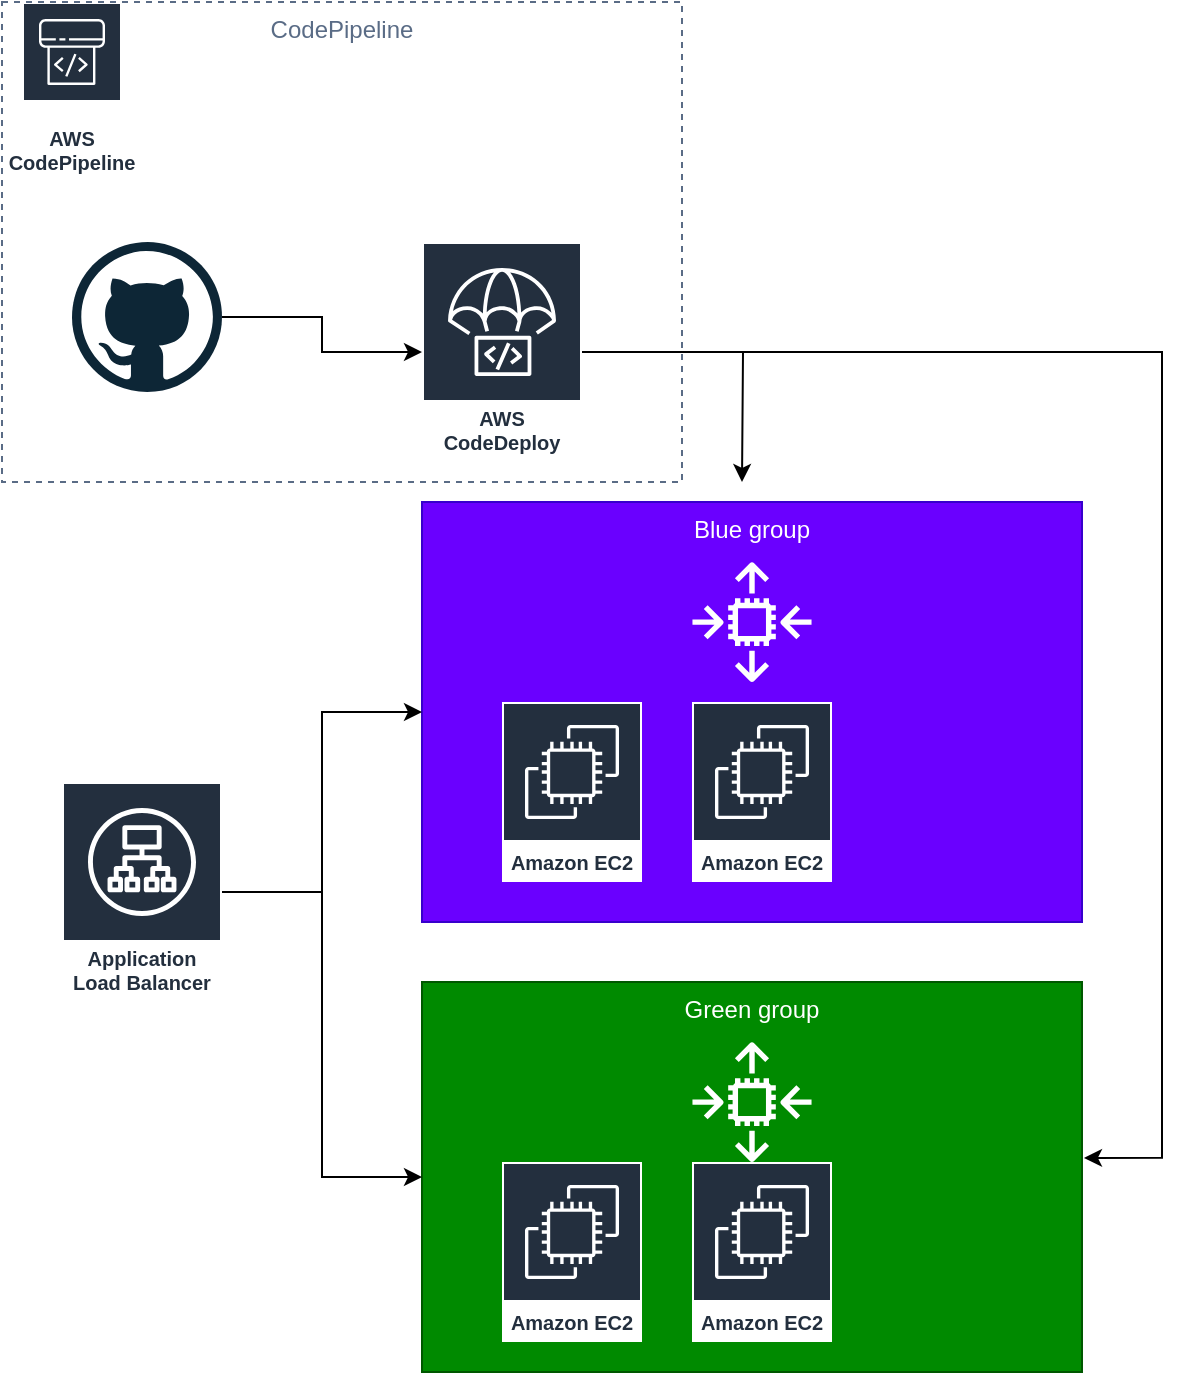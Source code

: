 <mxfile version="14.6.13" type="device"><diagram id="tTARdLvluqeV9OQslBLl" name="Page-1"><mxGraphModel dx="1106" dy="852" grid="1" gridSize="10" guides="1" tooltips="1" connect="1" arrows="1" fold="1" page="1" pageScale="1" pageWidth="1200" pageHeight="1600" math="0" shadow="0"><root><mxCell id="0"/><mxCell id="1" parent="0"/><mxCell id="cveSjQeEHm01TvSj7TpU-20" style="edgeStyle=orthogonalEdgeStyle;rounded=0;orthogonalLoop=1;jettySize=auto;html=1;" edge="1" parent="1" source="cveSjQeEHm01TvSj7TpU-1" target="cveSjQeEHm01TvSj7TpU-2"><mxGeometry relative="1" as="geometry"/></mxCell><mxCell id="cveSjQeEHm01TvSj7TpU-1" value="" style="dashed=0;outlineConnect=0;html=1;align=center;labelPosition=center;verticalLabelPosition=bottom;verticalAlign=top;shape=mxgraph.weblogos.github" vertex="1" parent="1"><mxGeometry x="275" y="360" width="75" height="75" as="geometry"/></mxCell><mxCell id="cveSjQeEHm01TvSj7TpU-17" style="edgeStyle=orthogonalEdgeStyle;rounded=0;orthogonalLoop=1;jettySize=auto;html=1;" edge="1" parent="1" source="cveSjQeEHm01TvSj7TpU-2"><mxGeometry relative="1" as="geometry"><mxPoint x="610" y="480" as="targetPoint"/></mxGeometry></mxCell><mxCell id="cveSjQeEHm01TvSj7TpU-18" style="edgeStyle=orthogonalEdgeStyle;rounded=0;orthogonalLoop=1;jettySize=auto;html=1;entryX=1.003;entryY=0.451;entryDx=0;entryDy=0;entryPerimeter=0;" edge="1" parent="1" source="cveSjQeEHm01TvSj7TpU-2" target="cveSjQeEHm01TvSj7TpU-4"><mxGeometry relative="1" as="geometry"><Array as="points"><mxPoint x="820" y="415"/><mxPoint x="820" y="818"/></Array></mxGeometry></mxCell><mxCell id="cveSjQeEHm01TvSj7TpU-2" value="AWS CodeDeploy" style="outlineConnect=0;fontColor=#232F3E;gradientColor=none;strokeColor=#ffffff;fillColor=#232F3E;dashed=0;verticalLabelPosition=middle;verticalAlign=bottom;align=center;html=1;whiteSpace=wrap;fontSize=10;fontStyle=1;spacing=3;shape=mxgraph.aws4.productIcon;prIcon=mxgraph.aws4.codedeploy;" vertex="1" parent="1"><mxGeometry x="450" y="360" width="80" height="110" as="geometry"/></mxCell><mxCell id="cveSjQeEHm01TvSj7TpU-3" value="Blue group" style="fillColor=#6a00ff;strokeColor=#3700CC;dashed=0;verticalAlign=top;fontStyle=0;fontColor=#ffffff;" vertex="1" parent="1"><mxGeometry x="450" y="490" width="330" height="210" as="geometry"/></mxCell><mxCell id="cveSjQeEHm01TvSj7TpU-4" value="Green group" style="fillColor=#008a00;strokeColor=#005700;dashed=0;verticalAlign=top;fontStyle=0;fontColor=#ffffff;" vertex="1" parent="1"><mxGeometry x="450" y="730" width="330" height="195" as="geometry"/></mxCell><mxCell id="cveSjQeEHm01TvSj7TpU-5" value="" style="outlineConnect=0;dashed=0;verticalLabelPosition=bottom;verticalAlign=top;align=center;html=1;fontSize=12;fontStyle=0;aspect=fixed;pointerEvents=1;shape=mxgraph.aws4.auto_scaling2;" vertex="1" parent="1"><mxGeometry x="585" y="520" width="60" height="60" as="geometry"/></mxCell><mxCell id="cveSjQeEHm01TvSj7TpU-6" value="" style="outlineConnect=0;dashed=0;verticalLabelPosition=bottom;verticalAlign=top;align=center;html=1;fontSize=12;fontStyle=0;aspect=fixed;pointerEvents=1;shape=mxgraph.aws4.auto_scaling2;" vertex="1" parent="1"><mxGeometry x="585" y="760" width="60" height="60" as="geometry"/></mxCell><mxCell id="cveSjQeEHm01TvSj7TpU-8" value="Amazon EC2" style="outlineConnect=0;fontColor=#232F3E;gradientColor=none;strokeColor=#ffffff;fillColor=#232F3E;dashed=0;verticalLabelPosition=middle;verticalAlign=bottom;align=center;html=1;whiteSpace=wrap;fontSize=10;fontStyle=1;spacing=3;shape=mxgraph.aws4.productIcon;prIcon=mxgraph.aws4.ec2;" vertex="1" parent="1"><mxGeometry x="490" y="590" width="70" height="90" as="geometry"/></mxCell><mxCell id="cveSjQeEHm01TvSj7TpU-9" value="Amazon EC2" style="outlineConnect=0;fontColor=#232F3E;gradientColor=none;strokeColor=#ffffff;fillColor=#232F3E;dashed=0;verticalLabelPosition=middle;verticalAlign=bottom;align=center;html=1;whiteSpace=wrap;fontSize=10;fontStyle=1;spacing=3;shape=mxgraph.aws4.productIcon;prIcon=mxgraph.aws4.ec2;" vertex="1" parent="1"><mxGeometry x="585" y="590" width="70" height="90" as="geometry"/></mxCell><mxCell id="cveSjQeEHm01TvSj7TpU-10" value="Amazon EC2" style="outlineConnect=0;fontColor=#232F3E;gradientColor=none;strokeColor=#ffffff;fillColor=#232F3E;dashed=0;verticalLabelPosition=middle;verticalAlign=bottom;align=center;html=1;whiteSpace=wrap;fontSize=10;fontStyle=1;spacing=3;shape=mxgraph.aws4.productIcon;prIcon=mxgraph.aws4.ec2;" vertex="1" parent="1"><mxGeometry x="490" y="820" width="70" height="90" as="geometry"/></mxCell><mxCell id="cveSjQeEHm01TvSj7TpU-11" value="Amazon EC2" style="outlineConnect=0;fontColor=#232F3E;gradientColor=none;strokeColor=#ffffff;fillColor=#232F3E;dashed=0;verticalLabelPosition=middle;verticalAlign=bottom;align=center;html=1;whiteSpace=wrap;fontSize=10;fontStyle=1;spacing=3;shape=mxgraph.aws4.productIcon;prIcon=mxgraph.aws4.ec2;" vertex="1" parent="1"><mxGeometry x="585" y="820" width="70" height="90" as="geometry"/></mxCell><mxCell id="cveSjQeEHm01TvSj7TpU-15" style="edgeStyle=orthogonalEdgeStyle;rounded=0;orthogonalLoop=1;jettySize=auto;html=1;" edge="1" parent="1" source="cveSjQeEHm01TvSj7TpU-14" target="cveSjQeEHm01TvSj7TpU-3"><mxGeometry relative="1" as="geometry"/></mxCell><mxCell id="cveSjQeEHm01TvSj7TpU-16" style="edgeStyle=orthogonalEdgeStyle;rounded=0;orthogonalLoop=1;jettySize=auto;html=1;entryX=0;entryY=0.5;entryDx=0;entryDy=0;" edge="1" parent="1" source="cveSjQeEHm01TvSj7TpU-14" target="cveSjQeEHm01TvSj7TpU-4"><mxGeometry relative="1" as="geometry"/></mxCell><mxCell id="cveSjQeEHm01TvSj7TpU-14" value="Application Load Balancer" style="outlineConnect=0;fontColor=#232F3E;gradientColor=none;strokeColor=#ffffff;fillColor=#232F3E;dashed=0;verticalLabelPosition=middle;verticalAlign=bottom;align=center;html=1;whiteSpace=wrap;fontSize=10;fontStyle=1;spacing=3;shape=mxgraph.aws4.productIcon;prIcon=mxgraph.aws4.application_load_balancer;" vertex="1" parent="1"><mxGeometry x="270" y="630" width="80" height="110" as="geometry"/></mxCell><mxCell id="cveSjQeEHm01TvSj7TpU-21" value="AWS CodePipeline" style="outlineConnect=0;fontColor=#232F3E;gradientColor=none;strokeColor=#ffffff;fillColor=#232F3E;dashed=0;verticalLabelPosition=middle;verticalAlign=bottom;align=center;html=1;whiteSpace=wrap;fontSize=10;fontStyle=1;spacing=3;shape=mxgraph.aws4.productIcon;prIcon=mxgraph.aws4.codepipeline;" vertex="1" parent="1"><mxGeometry x="250" y="240" width="50" height="90" as="geometry"/></mxCell><mxCell id="cveSjQeEHm01TvSj7TpU-23" value="CodePipeline" style="fillColor=none;strokeColor=#5A6C86;dashed=1;verticalAlign=top;fontStyle=0;fontColor=#5A6C86;" vertex="1" parent="1"><mxGeometry x="240" y="240" width="340" height="240" as="geometry"/></mxCell></root></mxGraphModel></diagram></mxfile>